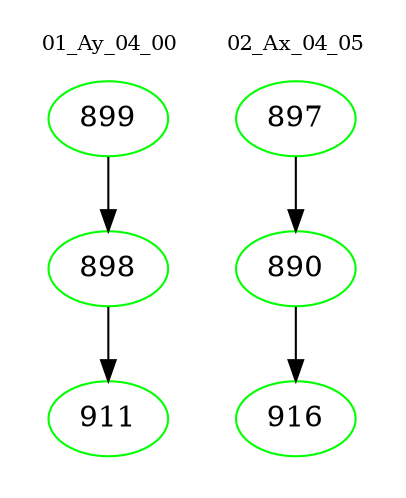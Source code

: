 digraph{
subgraph cluster_0 {
color = white
label = "01_Ay_04_00";
fontsize=10;
T0_899 [label="899", color="green"]
T0_899 -> T0_898 [color="black"]
T0_898 [label="898", color="green"]
T0_898 -> T0_911 [color="black"]
T0_911 [label="911", color="green"]
}
subgraph cluster_1 {
color = white
label = "02_Ax_04_05";
fontsize=10;
T1_897 [label="897", color="green"]
T1_897 -> T1_890 [color="black"]
T1_890 [label="890", color="green"]
T1_890 -> T1_916 [color="black"]
T1_916 [label="916", color="green"]
}
}
